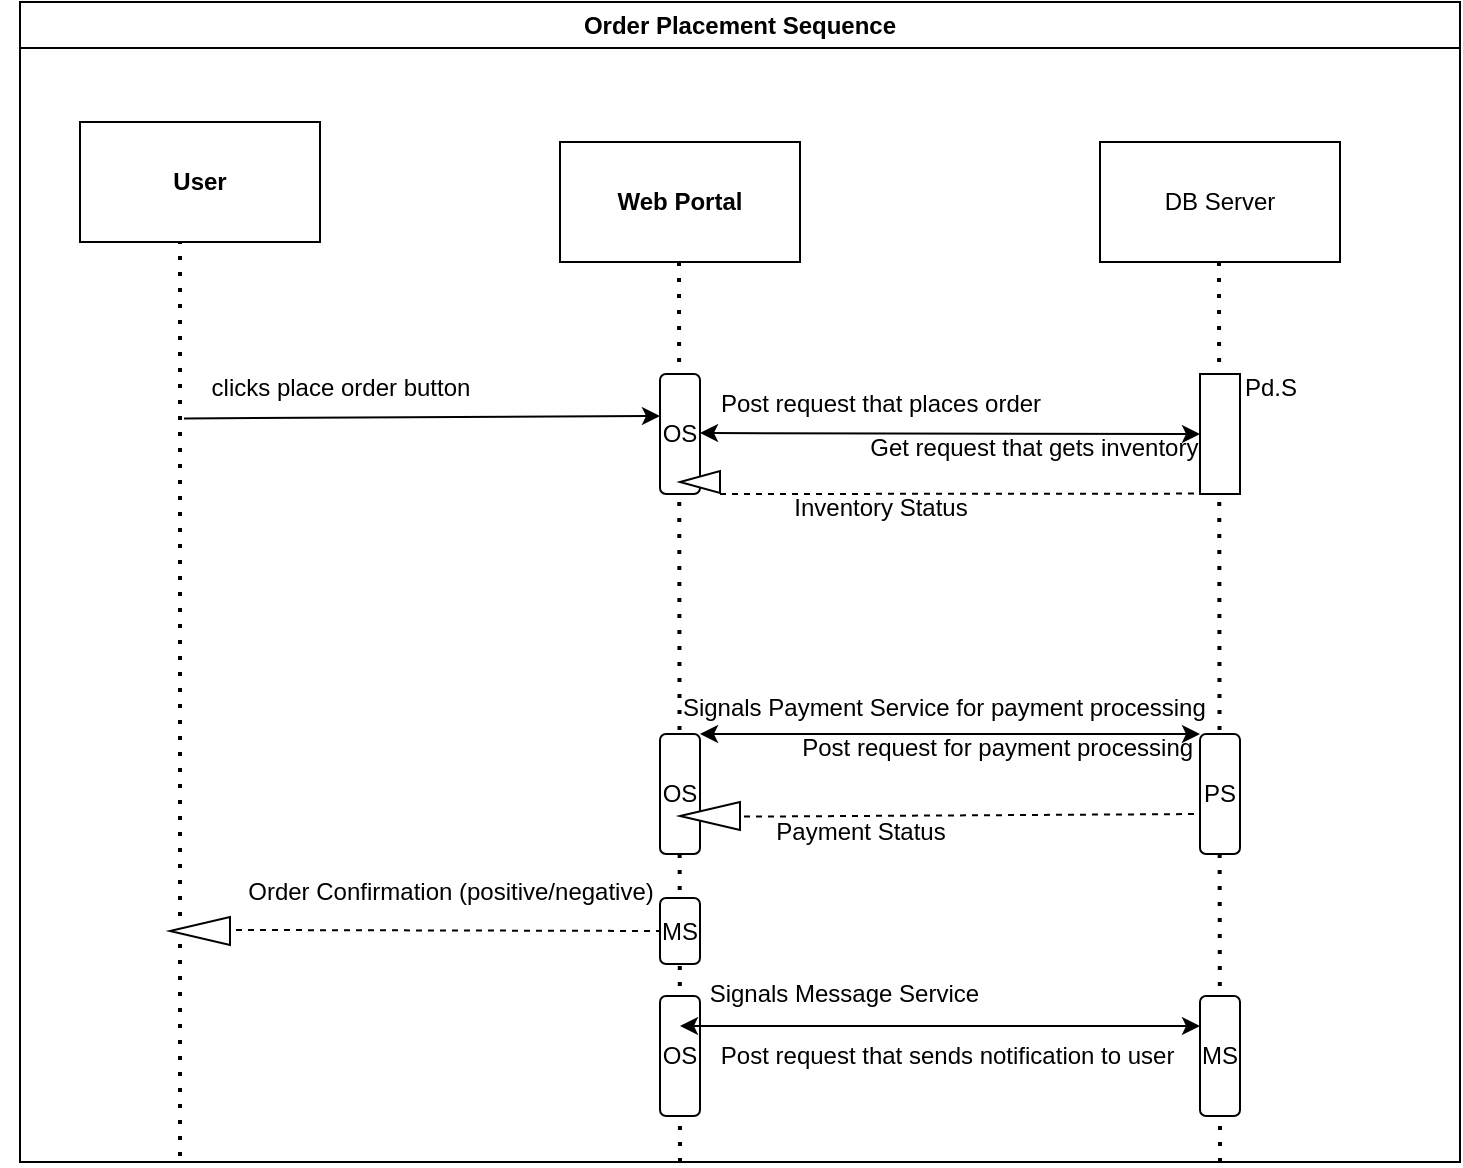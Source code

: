 <mxfile version="24.7.4">
  <diagram name="Page-1" id="p6Ze4Epr5-AkP7KRcW5C">
    <mxGraphModel dx="1050" dy="522" grid="1" gridSize="10" guides="1" tooltips="1" connect="1" arrows="1" fold="1" page="1" pageScale="1" pageWidth="1100" pageHeight="850" math="0" shadow="0">
      <root>
        <mxCell id="0" />
        <mxCell id="1" parent="0" />
        <mxCell id="AGp1q5Bh9-8Gs68s_ZRT-1" value="Order Placement Sequence" style="swimlane;whiteSpace=wrap;html=1;" vertex="1" parent="1">
          <mxGeometry x="230" y="60" width="720" height="580" as="geometry" />
        </mxCell>
        <mxCell id="AGp1q5Bh9-8Gs68s_ZRT-2" value="&lt;b&gt;User&lt;/b&gt;" style="rounded=0;whiteSpace=wrap;html=1;" vertex="1" parent="AGp1q5Bh9-8Gs68s_ZRT-1">
          <mxGeometry x="30" y="60" width="120" height="60" as="geometry" />
        </mxCell>
        <mxCell id="AGp1q5Bh9-8Gs68s_ZRT-3" value="&lt;b&gt;Web Portal&lt;/b&gt;" style="rounded=0;whiteSpace=wrap;html=1;" vertex="1" parent="AGp1q5Bh9-8Gs68s_ZRT-1">
          <mxGeometry x="270" y="70" width="120" height="60" as="geometry" />
        </mxCell>
        <mxCell id="AGp1q5Bh9-8Gs68s_ZRT-4" value="DB Server" style="rounded=0;whiteSpace=wrap;html=1;" vertex="1" parent="AGp1q5Bh9-8Gs68s_ZRT-1">
          <mxGeometry x="540" y="70" width="120" height="60" as="geometry" />
        </mxCell>
        <mxCell id="AGp1q5Bh9-8Gs68s_ZRT-5" value="" style="endArrow=none;dashed=1;html=1;dashPattern=1 3;strokeWidth=2;rounded=0;entryX=0.5;entryY=1;entryDx=0;entryDy=0;" edge="1" parent="AGp1q5Bh9-8Gs68s_ZRT-1">
          <mxGeometry width="50" height="50" relative="1" as="geometry">
            <mxPoint x="330" y="580" as="sourcePoint" />
            <mxPoint x="329.5" y="130" as="targetPoint" />
            <Array as="points" />
          </mxGeometry>
        </mxCell>
        <mxCell id="AGp1q5Bh9-8Gs68s_ZRT-6" value="OS" style="rounded=1;whiteSpace=wrap;html=1;direction=south;" vertex="1" parent="AGp1q5Bh9-8Gs68s_ZRT-1">
          <mxGeometry x="320" y="186" width="20" height="60" as="geometry" />
        </mxCell>
        <mxCell id="AGp1q5Bh9-8Gs68s_ZRT-7" value="OS" style="rounded=1;whiteSpace=wrap;html=1;direction=south;" vertex="1" parent="AGp1q5Bh9-8Gs68s_ZRT-1">
          <mxGeometry x="320" y="366" width="20" height="60" as="geometry" />
        </mxCell>
        <mxCell id="AGp1q5Bh9-8Gs68s_ZRT-8" value="" style="endArrow=none;dashed=1;html=1;dashPattern=1 3;strokeWidth=2;rounded=0;entryX=0.5;entryY=1;entryDx=0;entryDy=0;" edge="1" parent="AGp1q5Bh9-8Gs68s_ZRT-1">
          <mxGeometry width="50" height="50" relative="1" as="geometry">
            <mxPoint x="600" y="580" as="sourcePoint" />
            <mxPoint x="599.5" y="130" as="targetPoint" />
            <Array as="points" />
          </mxGeometry>
        </mxCell>
        <mxCell id="AGp1q5Bh9-8Gs68s_ZRT-9" value="" style="endArrow=none;dashed=1;html=1;dashPattern=1 3;strokeWidth=2;rounded=0;entryX=0.5;entryY=1;entryDx=0;entryDy=0;" edge="1" parent="AGp1q5Bh9-8Gs68s_ZRT-1">
          <mxGeometry width="50" height="50" relative="1" as="geometry">
            <mxPoint x="80" y="577" as="sourcePoint" />
            <mxPoint x="80" y="120" as="targetPoint" />
            <Array as="points">
              <mxPoint x="80" y="270" />
            </Array>
          </mxGeometry>
        </mxCell>
        <mxCell id="AGp1q5Bh9-8Gs68s_ZRT-10" value="PS" style="rounded=1;whiteSpace=wrap;html=1;direction=south;" vertex="1" parent="AGp1q5Bh9-8Gs68s_ZRT-1">
          <mxGeometry x="590" y="366" width="20" height="60" as="geometry" />
        </mxCell>
        <mxCell id="AGp1q5Bh9-8Gs68s_ZRT-11" value="" style="endArrow=classic;html=1;rounded=0;entryX=0.63;entryY=1.1;entryDx=0;entryDy=0;entryPerimeter=0;" edge="1" parent="AGp1q5Bh9-8Gs68s_ZRT-1">
          <mxGeometry width="50" height="50" relative="1" as="geometry">
            <mxPoint x="82" y="208.2" as="sourcePoint" />
            <mxPoint x="320" y="207.0" as="targetPoint" />
          </mxGeometry>
        </mxCell>
        <mxCell id="AGp1q5Bh9-8Gs68s_ZRT-13" value="" style="rounded=1;whiteSpace=wrap;html=1;direction=south;arcSize=0;" vertex="1" parent="AGp1q5Bh9-8Gs68s_ZRT-1">
          <mxGeometry x="590" y="186" width="20" height="60" as="geometry" />
        </mxCell>
        <mxCell id="AGp1q5Bh9-8Gs68s_ZRT-14" value="" style="endArrow=none;dashed=1;html=1;rounded=0;entryX=0.627;entryY=1.08;entryDx=0;entryDy=0;entryPerimeter=0;" edge="1" parent="AGp1q5Bh9-8Gs68s_ZRT-1">
          <mxGeometry width="50" height="50" relative="1" as="geometry">
            <mxPoint x="350" y="246" as="sourcePoint" />
            <mxPoint x="590.0" y="245.8" as="targetPoint" />
          </mxGeometry>
        </mxCell>
        <mxCell id="AGp1q5Bh9-8Gs68s_ZRT-15" value="" style="html=1;shadow=0;dashed=0;align=center;verticalAlign=middle;shape=mxgraph.arrows2.arrow;dy=0.6;dx=40;flipH=1;notch=0;" vertex="1" parent="AGp1q5Bh9-8Gs68s_ZRT-1">
          <mxGeometry x="330" y="234.5" width="20" height="11" as="geometry" />
        </mxCell>
        <mxCell id="AGp1q5Bh9-8Gs68s_ZRT-17" value="" style="endArrow=none;dashed=1;html=1;rounded=0;exitX=0;exitY=0;exitDx=0;exitDy=14;exitPerimeter=0;entryX=0.5;entryY=1;entryDx=0;entryDy=0;" edge="1" parent="AGp1q5Bh9-8Gs68s_ZRT-1" target="AGp1q5Bh9-8Gs68s_ZRT-68">
          <mxGeometry width="50" height="50" relative="1" as="geometry">
            <mxPoint x="90" y="463.93" as="sourcePoint" />
            <mxPoint x="306.3" y="465.07" as="targetPoint" />
          </mxGeometry>
        </mxCell>
        <mxCell id="AGp1q5Bh9-8Gs68s_ZRT-18" value="" style="html=1;shadow=0;dashed=0;align=center;verticalAlign=middle;shape=mxgraph.arrows2.arrow;dy=0.6;dx=40;flipH=1;notch=0;" vertex="1" parent="AGp1q5Bh9-8Gs68s_ZRT-1">
          <mxGeometry x="75" y="457.5" width="30" height="14" as="geometry" />
        </mxCell>
        <mxCell id="AGp1q5Bh9-8Gs68s_ZRT-22" value="" style="endArrow=none;dashed=1;html=1;rounded=0;entryX=0.627;entryY=1.08;entryDx=0;entryDy=0;entryPerimeter=0;" edge="1" parent="AGp1q5Bh9-8Gs68s_ZRT-1">
          <mxGeometry width="50" height="50" relative="1" as="geometry">
            <mxPoint x="350" y="407.38" as="sourcePoint" />
            <mxPoint x="590.0" y="406.0" as="targetPoint" />
          </mxGeometry>
        </mxCell>
        <mxCell id="AGp1q5Bh9-8Gs68s_ZRT-23" value="" style="html=1;shadow=0;dashed=0;align=center;verticalAlign=middle;shape=mxgraph.arrows2.arrow;dy=0.6;dx=40;flipH=1;notch=0;" vertex="1" parent="AGp1q5Bh9-8Gs68s_ZRT-1">
          <mxGeometry x="330" y="400" width="30" height="14" as="geometry" />
        </mxCell>
        <mxCell id="AGp1q5Bh9-8Gs68s_ZRT-38" value="OS" style="rounded=1;whiteSpace=wrap;html=1;direction=south;" vertex="1" parent="AGp1q5Bh9-8Gs68s_ZRT-1">
          <mxGeometry x="320" y="497" width="20" height="60" as="geometry" />
        </mxCell>
        <mxCell id="AGp1q5Bh9-8Gs68s_ZRT-41" value="MS" style="rounded=1;whiteSpace=wrap;html=1;direction=south;" vertex="1" parent="AGp1q5Bh9-8Gs68s_ZRT-1">
          <mxGeometry x="590" y="497" width="20" height="60" as="geometry" />
        </mxCell>
        <mxCell id="AGp1q5Bh9-8Gs68s_ZRT-44" value="" style="endArrow=classic;startArrow=classic;html=1;rounded=0;entryX=0.5;entryY=1;entryDx=0;entryDy=0;" edge="1" parent="AGp1q5Bh9-8Gs68s_ZRT-1" target="AGp1q5Bh9-8Gs68s_ZRT-13">
          <mxGeometry width="50" height="50" relative="1" as="geometry">
            <mxPoint x="340" y="215.5" as="sourcePoint" />
            <mxPoint x="550" y="215.5" as="targetPoint" />
          </mxGeometry>
        </mxCell>
        <mxCell id="AGp1q5Bh9-8Gs68s_ZRT-52" value="" style="endArrow=classic;startArrow=classic;html=1;rounded=0;entryX=0;entryY=1;entryDx=0;entryDy=0;exitX=0;exitY=0;exitDx=0;exitDy=0;" edge="1" parent="AGp1q5Bh9-8Gs68s_ZRT-1" source="AGp1q5Bh9-8Gs68s_ZRT-7" target="AGp1q5Bh9-8Gs68s_ZRT-10">
          <mxGeometry width="50" height="50" relative="1" as="geometry">
            <mxPoint x="350" y="370" as="sourcePoint" />
            <mxPoint x="560" y="370" as="targetPoint" />
          </mxGeometry>
        </mxCell>
        <mxCell id="AGp1q5Bh9-8Gs68s_ZRT-43" value="&amp;nbsp; &amp;nbsp; &amp;nbsp; Post request that places order" style="text;html=1;align=center;verticalAlign=middle;resizable=0;points=[];autosize=1;strokeColor=none;fillColor=none;" vertex="1" parent="AGp1q5Bh9-8Gs68s_ZRT-1">
          <mxGeometry x="320" y="186" width="200" height="30" as="geometry" />
        </mxCell>
        <mxCell id="AGp1q5Bh9-8Gs68s_ZRT-56" value="Payment Status" style="text;html=1;align=center;verticalAlign=middle;resizable=0;points=[];autosize=1;strokeColor=none;fillColor=none;" vertex="1" parent="AGp1q5Bh9-8Gs68s_ZRT-1">
          <mxGeometry x="365" y="400" width="110" height="30" as="geometry" />
        </mxCell>
        <mxCell id="AGp1q5Bh9-8Gs68s_ZRT-60" value="" style="endArrow=classic;startArrow=classic;html=1;rounded=0;exitX=0;exitY=0;exitDx=0;exitDy=0;entryX=0;entryY=0.5;entryDx=0;entryDy=0;" edge="1" parent="AGp1q5Bh9-8Gs68s_ZRT-1">
          <mxGeometry width="50" height="50" relative="1" as="geometry">
            <mxPoint x="330" y="512" as="sourcePoint" />
            <mxPoint x="590" y="512" as="targetPoint" />
          </mxGeometry>
        </mxCell>
        <mxCell id="AGp1q5Bh9-8Gs68s_ZRT-62" value="Post request that sends notification to user&amp;nbsp; &amp;nbsp; &amp;nbsp; &amp;nbsp; &amp;nbsp; &amp;nbsp; &amp;nbsp; &amp;nbsp; &amp;nbsp; &amp;nbsp; &amp;nbsp; &amp;nbsp; &amp;nbsp; &amp;nbsp; &amp;nbsp; &amp;nbsp; &amp;nbsp; &amp;nbsp; &amp;nbsp;" style="text;html=1;align=center;verticalAlign=middle;resizable=0;points=[];autosize=1;strokeColor=none;fillColor=none;" vertex="1" parent="AGp1q5Bh9-8Gs68s_ZRT-1">
          <mxGeometry x="340" y="512" width="370" height="30" as="geometry" />
        </mxCell>
        <mxCell id="AGp1q5Bh9-8Gs68s_ZRT-61" value="&amp;nbsp; &amp;nbsp; &amp;nbsp; &amp;nbsp; &amp;nbsp; &amp;nbsp; &amp;nbsp; &amp;nbsp; &amp;nbsp; &amp;nbsp;Signals Message Service" style="text;html=1;align=center;verticalAlign=middle;resizable=0;points=[];autosize=1;strokeColor=none;fillColor=none;" vertex="1" parent="AGp1q5Bh9-8Gs68s_ZRT-1">
          <mxGeometry x="270" y="481" width="220" height="30" as="geometry" />
        </mxCell>
        <mxCell id="AGp1q5Bh9-8Gs68s_ZRT-68" value="MS" style="rounded=1;whiteSpace=wrap;html=1;direction=south;" vertex="1" parent="AGp1q5Bh9-8Gs68s_ZRT-1">
          <mxGeometry x="320" y="448" width="20" height="33" as="geometry" />
        </mxCell>
        <mxCell id="AGp1q5Bh9-8Gs68s_ZRT-57" value="&amp;nbsp; &amp;nbsp; &amp;nbsp; &amp;nbsp; &amp;nbsp; &amp;nbsp; &amp;nbsp; &amp;nbsp; &amp;nbsp; &amp;nbsp; &amp;nbsp; &amp;nbsp; &amp;nbsp; &amp;nbsp; &amp;nbsp; &amp;nbsp; &amp;nbsp;Order Confirmation (positive/negative)" style="text;html=1;align=center;verticalAlign=middle;resizable=0;points=[];autosize=1;strokeColor=none;fillColor=none;" vertex="1" parent="AGp1q5Bh9-8Gs68s_ZRT-1">
          <mxGeometry x="-10" y="430" width="340" height="30" as="geometry" />
        </mxCell>
        <mxCell id="AGp1q5Bh9-8Gs68s_ZRT-42" value="clicks place order button" style="text;html=1;align=center;verticalAlign=middle;resizable=0;points=[];autosize=1;strokeColor=none;fillColor=none;" vertex="1" parent="1">
          <mxGeometry x="315" y="238" width="150" height="30" as="geometry" />
        </mxCell>
        <mxCell id="AGp1q5Bh9-8Gs68s_ZRT-45" value="Get request that gets inventory&amp;nbsp; &amp;nbsp; &amp;nbsp; &amp;nbsp; &amp;nbsp; &amp;nbsp; &amp;nbsp; &amp;nbsp; &amp;nbsp; &amp;nbsp; &amp;nbsp; &amp;nbsp; &amp;nbsp; &amp;nbsp; &amp;nbsp; &amp;nbsp;&amp;nbsp;" style="text;html=1;align=center;verticalAlign=middle;resizable=0;points=[];autosize=1;strokeColor=none;fillColor=none;" vertex="1" parent="1">
          <mxGeometry x="645" y="268" width="290" height="30" as="geometry" />
        </mxCell>
        <mxCell id="AGp1q5Bh9-8Gs68s_ZRT-51" value="Inventory Status" style="text;html=1;align=center;verticalAlign=middle;resizable=0;points=[];autosize=1;strokeColor=none;fillColor=none;" vertex="1" parent="1">
          <mxGeometry x="605" y="298" width="110" height="30" as="geometry" />
        </mxCell>
        <mxCell id="AGp1q5Bh9-8Gs68s_ZRT-53" value="&amp;nbsp; &amp;nbsp; &amp;nbsp; &amp;nbsp; &amp;nbsp; &amp;nbsp; &amp;nbsp; &amp;nbsp; &amp;nbsp; &amp;nbsp; &amp;nbsp; &amp;nbsp; &amp;nbsp;Signals Payment Service for payment processing" style="text;html=1;align=center;verticalAlign=middle;resizable=0;points=[];autosize=1;strokeColor=none;fillColor=none;" vertex="1" parent="1">
          <mxGeometry x="465" y="398" width="370" height="30" as="geometry" />
        </mxCell>
        <mxCell id="AGp1q5Bh9-8Gs68s_ZRT-54" value="Post request for payment processing&amp;nbsp; &amp;nbsp; &amp;nbsp; &amp;nbsp; &amp;nbsp; &amp;nbsp; &amp;nbsp;" style="text;html=1;align=center;verticalAlign=middle;resizable=0;points=[];autosize=1;strokeColor=none;fillColor=none;" vertex="1" parent="1">
          <mxGeometry x="610" y="418" width="260" height="30" as="geometry" />
        </mxCell>
        <mxCell id="AGp1q5Bh9-8Gs68s_ZRT-55" value="&amp;nbsp; &amp;nbsp;Pd.S" style="text;html=1;align=center;verticalAlign=middle;resizable=0;points=[];autosize=1;strokeColor=none;fillColor=none;" vertex="1" parent="1">
          <mxGeometry x="820" y="238" width="60" height="30" as="geometry" />
        </mxCell>
      </root>
    </mxGraphModel>
  </diagram>
</mxfile>
